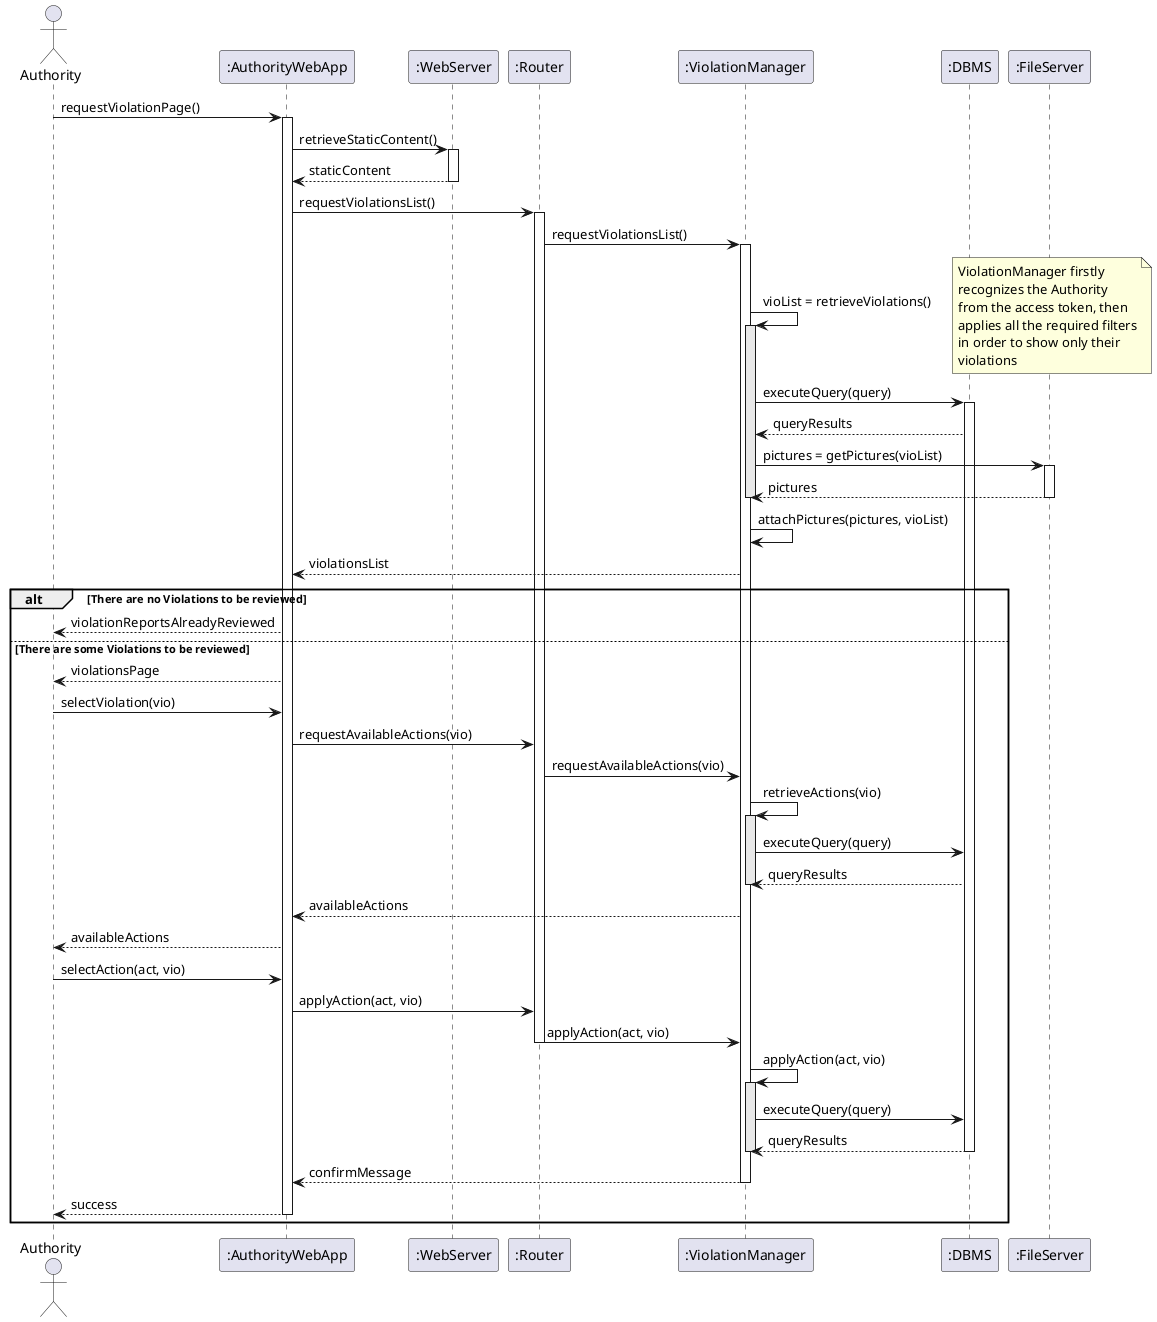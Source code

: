 @startuml dd_sequence_diagram_uc_2_1
skinparam Shadowing false

actor Authority as A
participant ":AuthorityWebApp" as AWA
participant ":WebServer" as WS
participant ":Router" as R
participant ":ViolationManager" as VM
participant ":DBMS" as DBMS
participant ":FileServer" as FS

A -> AWA : requestViolationPage()
activate AWA
AWA -> WS : retrieveStaticContent()
activate WS
WS --> AWA : staticContent
deactivate WS
AWA -> R : requestViolationsList()
activate R
R -> VM : requestViolationsList()
activate VM
VM -> VM : vioList = retrieveViolations()
note right
    ViolationManager firstly
    recognizes the Authority
    from the access token, then
    applies all the required filters
    in order to show only their
    violations
end note
activate VM #e8e8e8
VM -> DBMS : executeQuery(query)
activate DBMS
DBMS --> VM : queryResults
VM -> FS : pictures = getPictures(vioList)
activate FS
FS --> VM : pictures
deactivate FS
deactivate VM
VM -> VM : attachPictures(pictures, vioList)
VM --> AWA : violationsList
alt There are no Violations to be reviewed
AWA --> A : violationReportsAlreadyReviewed
else There are some Violations to be reviewed
AWA --> A : violationsPage
A -> AWA : selectViolation(vio)
AWA -> R : requestAvailableActions(vio)
R -> VM : requestAvailableActions(vio)
VM -> VM : retrieveActions(vio)
activate VM #e8e8e8
VM -> DBMS : executeQuery(query)
DBMS --> VM : queryResults
deactivate VM
VM --> AWA : availableActions
AWA --> A : availableActions
A -> AWA : selectAction(act, vio)
AWA -> R : applyAction(act, vio)
R -> VM : applyAction(act, vio)
deactivate R
VM -> VM : applyAction(act, vio)
activate VM #e8e8e8
VM -> DBMS : executeQuery(query)
DBMS --> VM : queryResults
deactivate DBMS
deactivate VM
VM --> AWA : confirmMessage
deactivate VM
AWA --> A : success
deactivate AWA
end
@enduml
